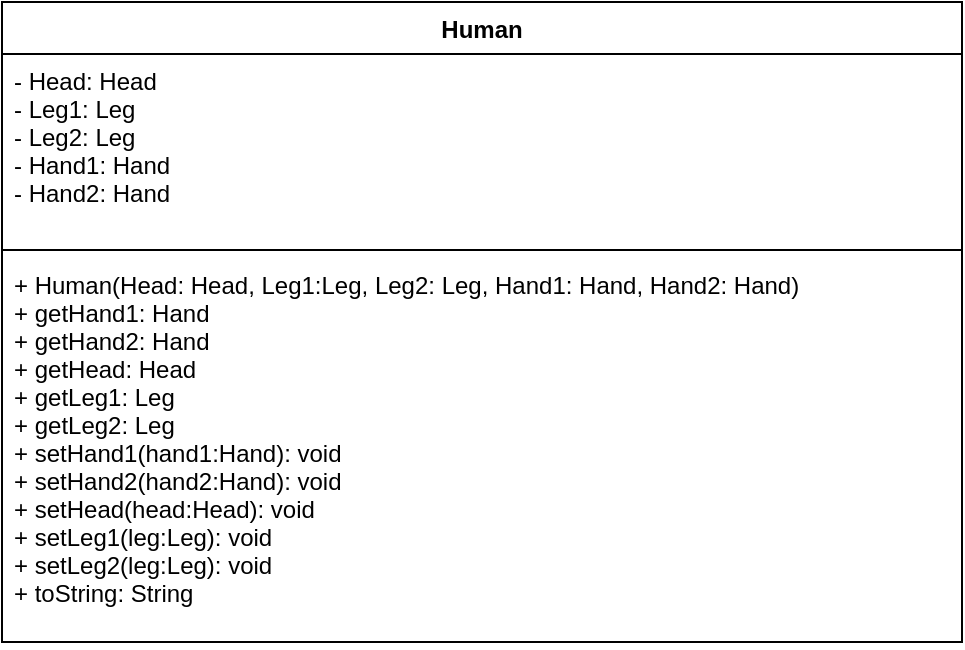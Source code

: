 <mxfile version="13.6.10" type="device"><diagram id="s1HHq36UkyG8xMo3euLf" name="Page-1"><mxGraphModel dx="1038" dy="499" grid="1" gridSize="10" guides="1" tooltips="1" connect="1" arrows="1" fold="1" page="1" pageScale="1" pageWidth="827" pageHeight="1169" math="0" shadow="0"><root><mxCell id="0"/><mxCell id="1" parent="0"/><mxCell id="dpEgbDjCIj4VlAnAIfDs-1" value="Human" style="swimlane;fontStyle=1;align=center;verticalAlign=top;childLayout=stackLayout;horizontal=1;startSize=26;horizontalStack=0;resizeParent=1;resizeParentMax=0;resizeLast=0;collapsible=1;marginBottom=0;" parent="1" vertex="1"><mxGeometry x="120" y="250" width="480" height="320" as="geometry"/></mxCell><mxCell id="dpEgbDjCIj4VlAnAIfDs-2" value="- Head: Head&#10;- Leg1: Leg&#10;- Leg2: Leg&#10;- Hand1: Hand&#10;- Hand2: Hand" style="text;strokeColor=none;fillColor=none;align=left;verticalAlign=top;spacingLeft=4;spacingRight=4;overflow=hidden;rotatable=0;points=[[0,0.5],[1,0.5]];portConstraint=eastwest;" parent="dpEgbDjCIj4VlAnAIfDs-1" vertex="1"><mxGeometry y="26" width="480" height="94" as="geometry"/></mxCell><mxCell id="dpEgbDjCIj4VlAnAIfDs-3" value="" style="line;strokeWidth=1;fillColor=none;align=left;verticalAlign=middle;spacingTop=-1;spacingLeft=3;spacingRight=3;rotatable=0;labelPosition=right;points=[];portConstraint=eastwest;" parent="dpEgbDjCIj4VlAnAIfDs-1" vertex="1"><mxGeometry y="120" width="480" height="8" as="geometry"/></mxCell><mxCell id="dpEgbDjCIj4VlAnAIfDs-4" value="+ Human(Head: Head, Leg1:Leg, Leg2: Leg, Hand1: Hand, Hand2: Hand)&#10;+ getHand1: Hand&#10;+ getHand2: Hand&#10;+ getHead: Head&#10;+ getLeg1: Leg&#10;+ getLeg2: Leg&#10;+ setHand1(hand1:Hand): void&#10;+ setHand2(hand2:Hand): void&#10;+ setHead(head:Head): void&#10;+ setLeg1(leg:Leg): void&#10;+ setLeg2(leg:Leg): void&#10;+ toString: String" style="text;strokeColor=none;fillColor=none;align=left;verticalAlign=top;spacingLeft=4;spacingRight=4;overflow=hidden;rotatable=0;points=[[0,0.5],[1,0.5]];portConstraint=eastwest;" parent="dpEgbDjCIj4VlAnAIfDs-1" vertex="1"><mxGeometry y="128" width="480" height="192" as="geometry"/></mxCell></root></mxGraphModel></diagram></mxfile>